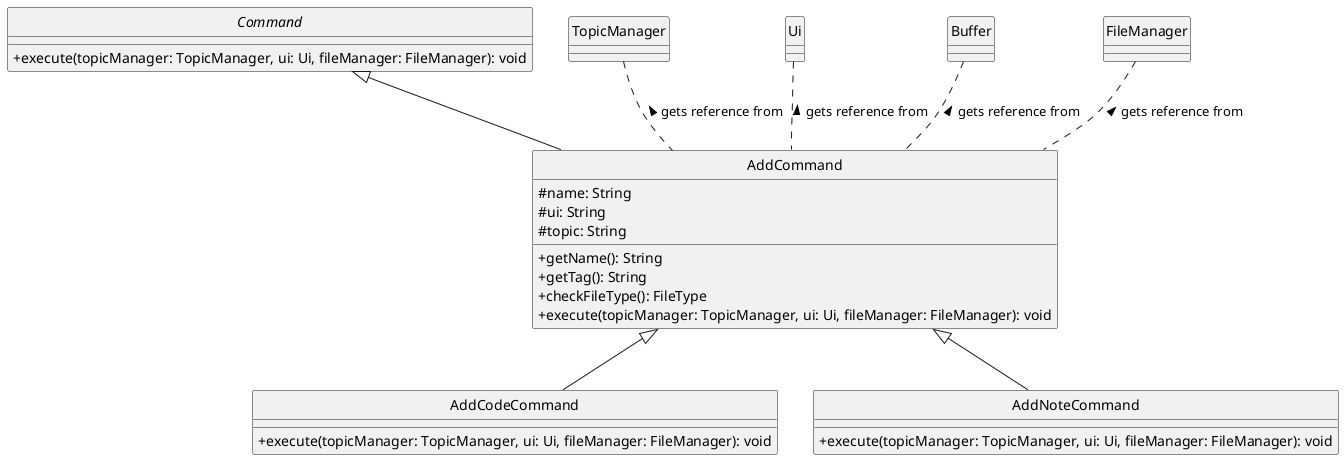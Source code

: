 @startuml
'https://plantuml.com/sequence-diagram

autonumber

@startuml
skinparam classAttributeIconSize 0
hide circle

abstract class Command {
    +execute(topicManager: TopicManager, ui: Ui, fileManager: FileManager): void
}

class AddCommand {
    #name: String
    #ui: String
    #topic: String
    +getName(): String
    +getTag(): String
    +checkFileType(): FileType
    +execute(topicManager: TopicManager, ui: Ui, fileManager: FileManager): void
}

class AddCodeCommand {
    +execute(topicManager: TopicManager, ui: Ui, fileManager: FileManager): void
}

class AddNoteCommand {
    +execute(topicManager: TopicManager, ui: Ui, fileManager: FileManager): void
}

class TopicManager {
}

class Ui {
}

class Buffer {
}

class FileManager {
}

Command <|-- AddCommand
AddCommand <|-- AddCodeCommand
AddCommand <|-- AddNoteCommand

TopicManager .. AddCommand: gets reference from <
Ui .. AddCommand: gets reference from <
FileManager .. AddCommand: gets reference from <
Buffer .. AddCommand: gets reference from <

@enduml



@enduml